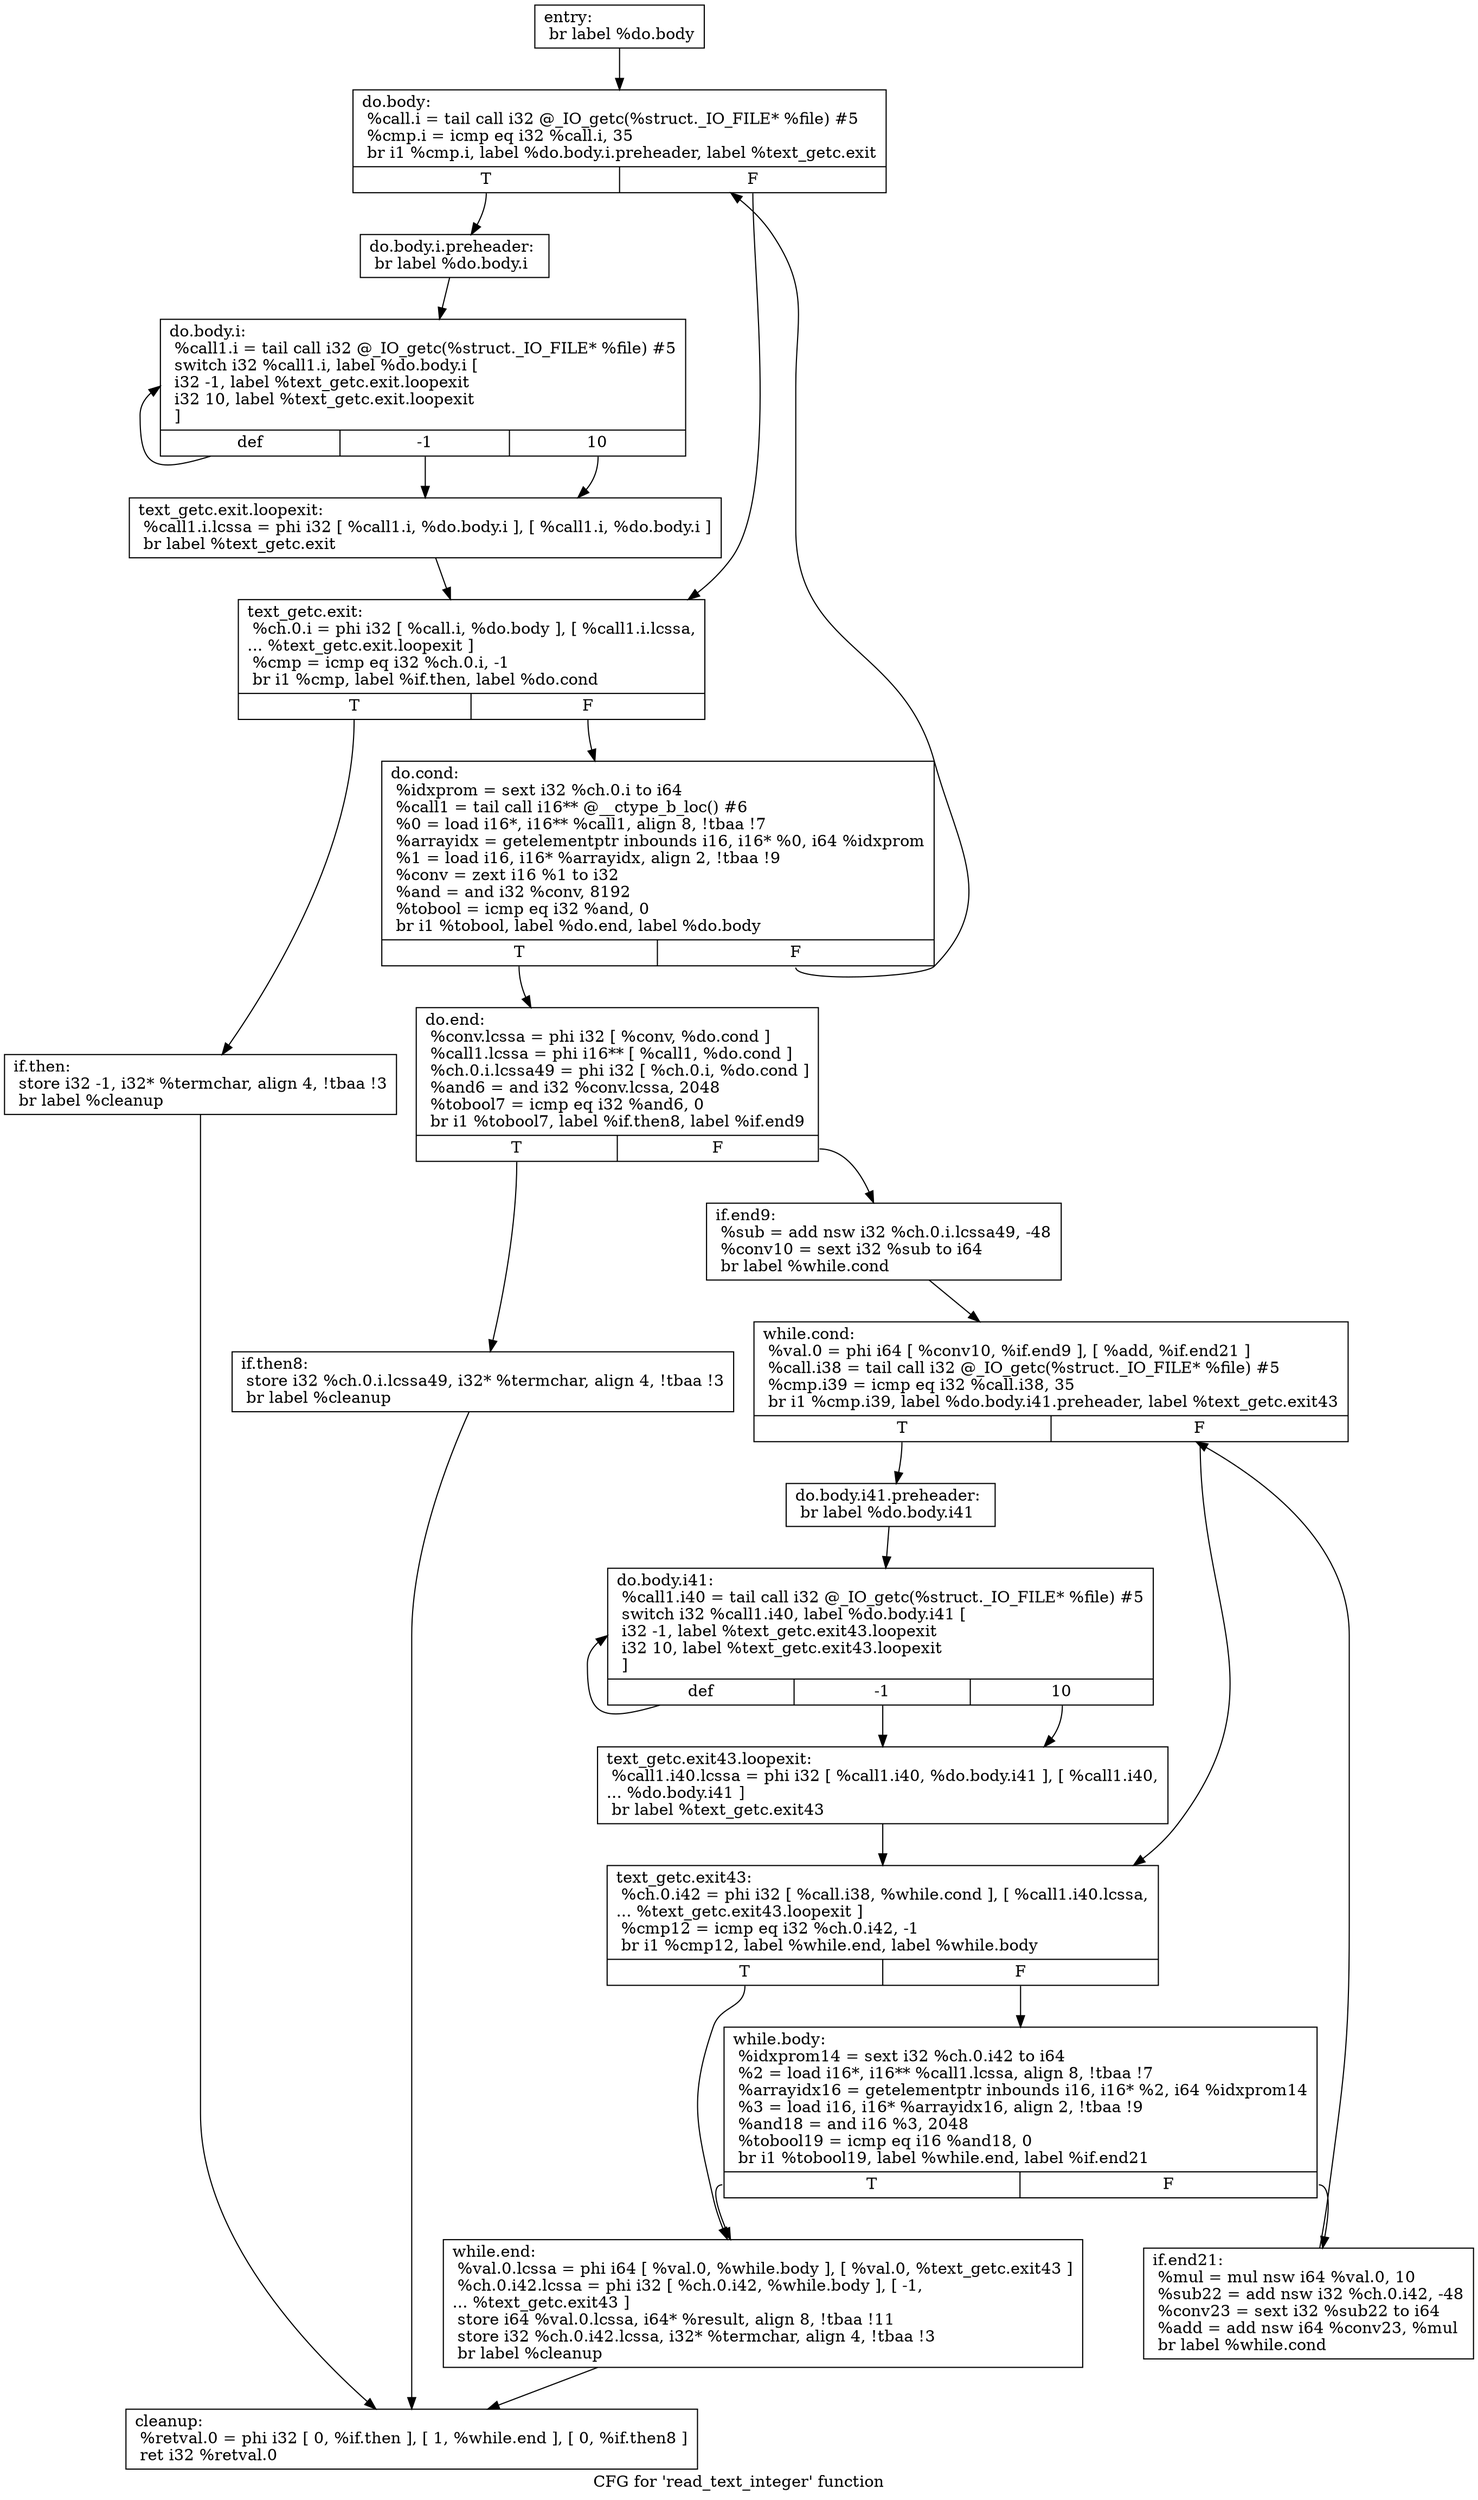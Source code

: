 digraph "CFG for 'read_text_integer' function" {
	label="CFG for 'read_text_integer' function";

	Node0x5e36930 [shape=record,label="{entry:\l  br label %do.body\l}"];
	Node0x5e36930 -> Node0x5e36180;
	Node0x5e36180 [shape=record,label="{do.body:                                          \l  %call.i = tail call i32 @_IO_getc(%struct._IO_FILE* %file) #5\l  %cmp.i = icmp eq i32 %call.i, 35\l  br i1 %cmp.i, label %do.body.i.preheader, label %text_getc.exit\l|{<s0>T|<s1>F}}"];
	Node0x5e36180:s0 -> Node0x5e3e230;
	Node0x5e36180:s1 -> Node0x5e3e330;
	Node0x5e3e230 [shape=record,label="{do.body.i.preheader:                              \l  br label %do.body.i\l}"];
	Node0x5e3e230 -> Node0x5e3e4a0;
	Node0x5e3e4a0 [shape=record,label="{do.body.i:                                        \l  %call1.i = tail call i32 @_IO_getc(%struct._IO_FILE* %file) #5\l  switch i32 %call1.i, label %do.body.i [\l    i32 -1, label %text_getc.exit.loopexit\l    i32 10, label %text_getc.exit.loopexit\l  ]\l|{<s0>def|<s1>-1|<s2>10}}"];
	Node0x5e3e4a0:s0 -> Node0x5e3e4a0;
	Node0x5e3e4a0:s1 -> Node0x5e3e680;
	Node0x5e3e4a0:s2 -> Node0x5e3e680;
	Node0x5e3e680 [shape=record,label="{text_getc.exit.loopexit:                          \l  %call1.i.lcssa = phi i32 [ %call1.i, %do.body.i ], [ %call1.i, %do.body.i ]\l  br label %text_getc.exit\l}"];
	Node0x5e3e680 -> Node0x5e3e330;
	Node0x5e3e330 [shape=record,label="{text_getc.exit:                                   \l  %ch.0.i = phi i32 [ %call.i, %do.body ], [ %call1.i.lcssa,\l... %text_getc.exit.loopexit ]\l  %cmp = icmp eq i32 %ch.0.i, -1\l  br i1 %cmp, label %if.then, label %do.cond\l|{<s0>T|<s1>F}}"];
	Node0x5e3e330:s0 -> Node0x5e3eb00;
	Node0x5e3e330:s1 -> Node0x5e3ebd0;
	Node0x5e3eb00 [shape=record,label="{if.then:                                          \l  store i32 -1, i32* %termchar, align 4, !tbaa !3\l  br label %cleanup\l}"];
	Node0x5e3eb00 -> Node0x5e3edb0;
	Node0x5e3ebd0 [shape=record,label="{do.cond:                                          \l  %idxprom = sext i32 %ch.0.i to i64\l  %call1 = tail call i16** @__ctype_b_loc() #6\l  %0 = load i16*, i16** %call1, align 8, !tbaa !7\l  %arrayidx = getelementptr inbounds i16, i16* %0, i64 %idxprom\l  %1 = load i16, i16* %arrayidx, align 2, !tbaa !9\l  %conv = zext i16 %1 to i32\l  %and = and i32 %conv, 8192\l  %tobool = icmp eq i32 %and, 0\l  br i1 %tobool, label %do.end, label %do.body\l|{<s0>T|<s1>F}}"];
	Node0x5e3ebd0:s0 -> Node0x5e39d90;
	Node0x5e3ebd0:s1 -> Node0x5e36180;
	Node0x5e39d90 [shape=record,label="{do.end:                                           \l  %conv.lcssa = phi i32 [ %conv, %do.cond ]\l  %call1.lcssa = phi i16** [ %call1, %do.cond ]\l  %ch.0.i.lcssa49 = phi i32 [ %ch.0.i, %do.cond ]\l  %and6 = and i32 %conv.lcssa, 2048\l  %tobool7 = icmp eq i32 %and6, 0\l  br i1 %tobool7, label %if.then8, label %if.end9\l|{<s0>T|<s1>F}}"];
	Node0x5e39d90:s0 -> Node0x5e40400;
	Node0x5e39d90:s1 -> Node0x5e404e0;
	Node0x5e40400 [shape=record,label="{if.then8:                                         \l  store i32 %ch.0.i.lcssa49, i32* %termchar, align 4, !tbaa !3\l  br label %cleanup\l}"];
	Node0x5e40400 -> Node0x5e3edb0;
	Node0x5e404e0 [shape=record,label="{if.end9:                                          \l  %sub = add nsw i32 %ch.0.i.lcssa49, -48\l  %conv10 = sext i32 %sub to i64\l  br label %while.cond\l}"];
	Node0x5e404e0 -> Node0x5e407c0;
	Node0x5e407c0 [shape=record,label="{while.cond:                                       \l  %val.0 = phi i64 [ %conv10, %if.end9 ], [ %add, %if.end21 ]\l  %call.i38 = tail call i32 @_IO_getc(%struct._IO_FILE* %file) #5\l  %cmp.i39 = icmp eq i32 %call.i38, 35\l  br i1 %cmp.i39, label %do.body.i41.preheader, label %text_getc.exit43\l|{<s0>T|<s1>F}}"];
	Node0x5e407c0:s0 -> Node0x5e40d10;
	Node0x5e407c0:s1 -> Node0x5e40e10;
	Node0x5e40d10 [shape=record,label="{do.body.i41.preheader:                            \l  br label %do.body.i41\l}"];
	Node0x5e40d10 -> Node0x5e40fa0;
	Node0x5e40fa0 [shape=record,label="{do.body.i41:                                      \l  %call1.i40 = tail call i32 @_IO_getc(%struct._IO_FILE* %file) #5\l  switch i32 %call1.i40, label %do.body.i41 [\l    i32 -1, label %text_getc.exit43.loopexit\l    i32 10, label %text_getc.exit43.loopexit\l  ]\l|{<s0>def|<s1>-1|<s2>10}}"];
	Node0x5e40fa0:s0 -> Node0x5e40fa0;
	Node0x5e40fa0:s1 -> Node0x5e411b0;
	Node0x5e40fa0:s2 -> Node0x5e411b0;
	Node0x5e411b0 [shape=record,label="{text_getc.exit43.loopexit:                        \l  %call1.i40.lcssa = phi i32 [ %call1.i40, %do.body.i41 ], [ %call1.i40,\l... %do.body.i41 ]\l  br label %text_getc.exit43\l}"];
	Node0x5e411b0 -> Node0x5e40e10;
	Node0x5e40e10 [shape=record,label="{text_getc.exit43:                                 \l  %ch.0.i42 = phi i32 [ %call.i38, %while.cond ], [ %call1.i40.lcssa,\l... %text_getc.exit43.loopexit ]\l  %cmp12 = icmp eq i32 %ch.0.i42, -1\l  br i1 %cmp12, label %while.end, label %while.body\l|{<s0>T|<s1>F}}"];
	Node0x5e40e10:s0 -> Node0x5e41520;
	Node0x5e40e10:s1 -> Node0x5e41600;
	Node0x5e41600 [shape=record,label="{while.body:                                       \l  %idxprom14 = sext i32 %ch.0.i42 to i64\l  %2 = load i16*, i16** %call1.lcssa, align 8, !tbaa !7\l  %arrayidx16 = getelementptr inbounds i16, i16* %2, i64 %idxprom14\l  %3 = load i16, i16* %arrayidx16, align 2, !tbaa !9\l  %and18 = and i16 %3, 2048\l  %tobool19 = icmp eq i16 %and18, 0\l  br i1 %tobool19, label %while.end, label %if.end21\l|{<s0>T|<s1>F}}"];
	Node0x5e41600:s0 -> Node0x5e41520;
	Node0x5e41600:s1 -> Node0x5e40960;
	Node0x5e40960 [shape=record,label="{if.end21:                                         \l  %mul = mul nsw i64 %val.0, 10\l  %sub22 = add nsw i32 %ch.0.i42, -48\l  %conv23 = sext i32 %sub22 to i64\l  %add = add nsw i64 %conv23, %mul\l  br label %while.cond\l}"];
	Node0x5e40960 -> Node0x5e407c0;
	Node0x5e41520 [shape=record,label="{while.end:                                        \l  %val.0.lcssa = phi i64 [ %val.0, %while.body ], [ %val.0, %text_getc.exit43 ]\l  %ch.0.i42.lcssa = phi i32 [ %ch.0.i42, %while.body ], [ -1,\l... %text_getc.exit43 ]\l  store i64 %val.0.lcssa, i64* %result, align 8, !tbaa !11\l  store i32 %ch.0.i42.lcssa, i32* %termchar, align 4, !tbaa !3\l  br label %cleanup\l}"];
	Node0x5e41520 -> Node0x5e3edb0;
	Node0x5e3edb0 [shape=record,label="{cleanup:                                          \l  %retval.0 = phi i32 [ 0, %if.then ], [ 1, %while.end ], [ 0, %if.then8 ]\l  ret i32 %retval.0\l}"];
}
